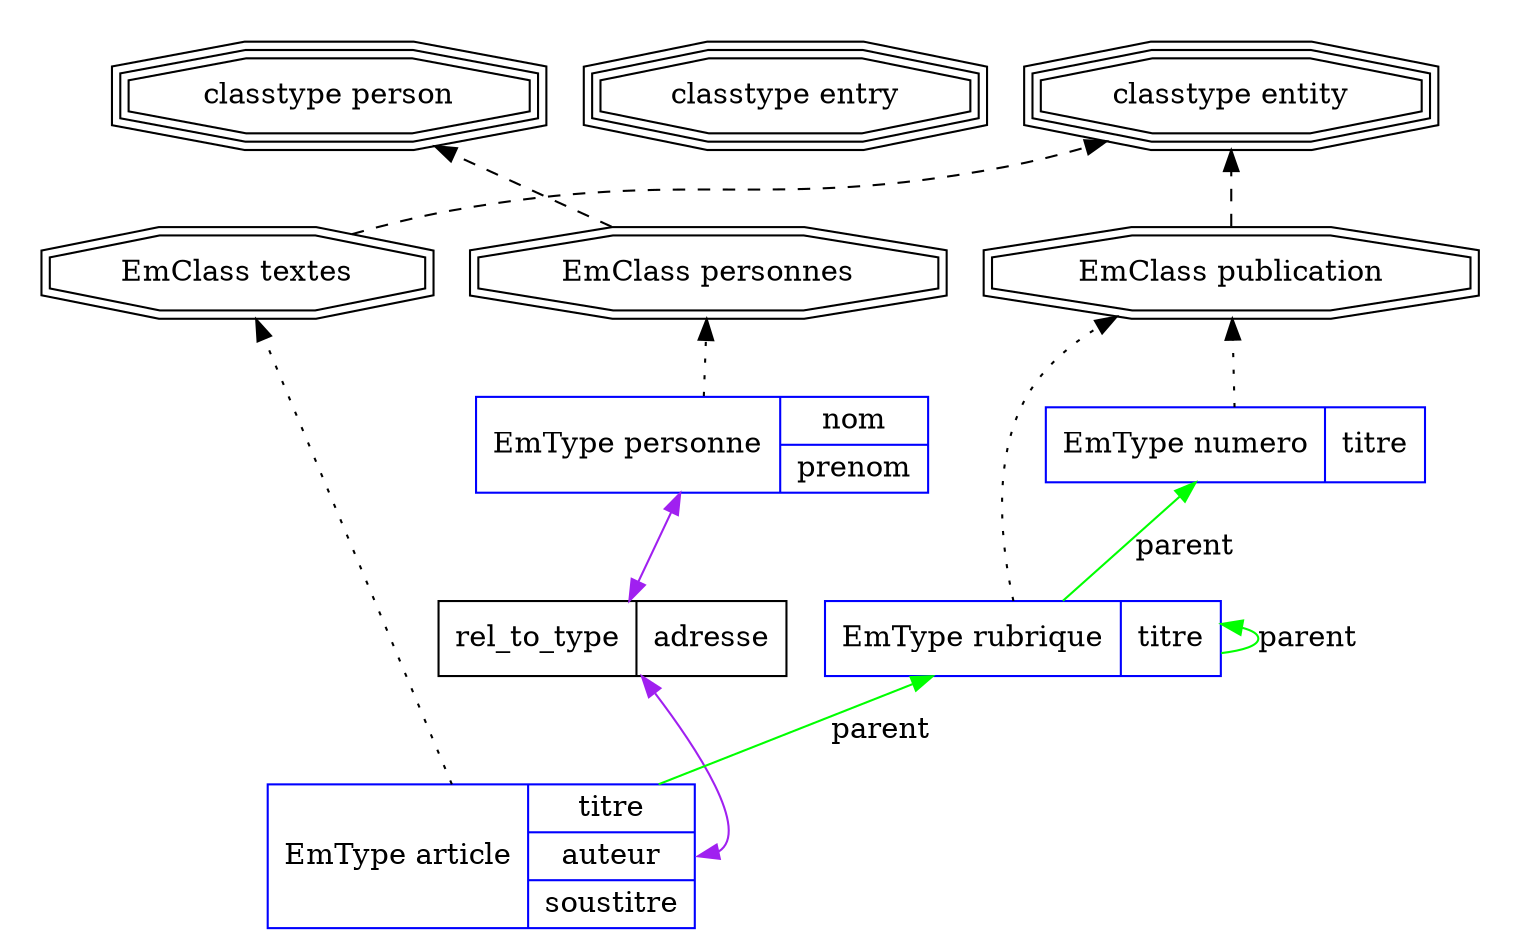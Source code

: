 digraph G {
	rankdir = BT
subgraph cluster_classtype {
style="invis"


ctentity [ label="classtype entity" shape="tripleoctagon" ]


ctentry [ label="classtype entry" shape="tripleoctagon" ]


ctperson [ label="classtype person" shape="tripleoctagon" ]
}
subgraph cluster_class {
style="invis"
	emcomp1[ label="EmClass textes", shape="doubleoctagon" ]
	emcomp2[ label="EmClass personnes", shape="doubleoctagon" ]
	emcomp13[ label="EmClass publication", shape="doubleoctagon" ]
}
	emcomp5[ label="EmType article | { titre|<f0> auteur|soustitre}" shape="record" color="blue" ]
	emcomp5emcomp6 [ label="rel_to_type | { adresse}" shape="record"]
	emcomp6[ label="EmType personne | { nom|prenom}" shape="record" color="blue" ]
	emcomp14[ label="EmType rubrique | { titre}" shape="record" color="blue" ]
	emcomp19[ label="EmType numero | { titre}" shape="record" color="blue" ]
emcomp1 -> ctentity [ style="dashed" ]
emcomp2 -> ctperson [ style="dashed" ]
emcomp13 -> ctentity [ style="dashed" ]
emcomp5:f0 -> emcomp5emcomp6 [ color="purple" dir="both" ]
emcomp5emcomp6 -> emcomp6 [color="purple" dir="both" ]
emcomp5 -> emcomp1 [ style="dotted" ]
emcomp5 -> emcomp14 [ label="parent" color="green" ]
emcomp6 -> emcomp2 [ style="dotted" ]
emcomp14 -> emcomp13 [ style="dotted" ]
emcomp14 -> emcomp14 [ label="parent" color="green" ]
emcomp14 -> emcomp19 [ label="parent" color="green" ]
emcomp19 -> emcomp13 [ style="dotted" ]

}